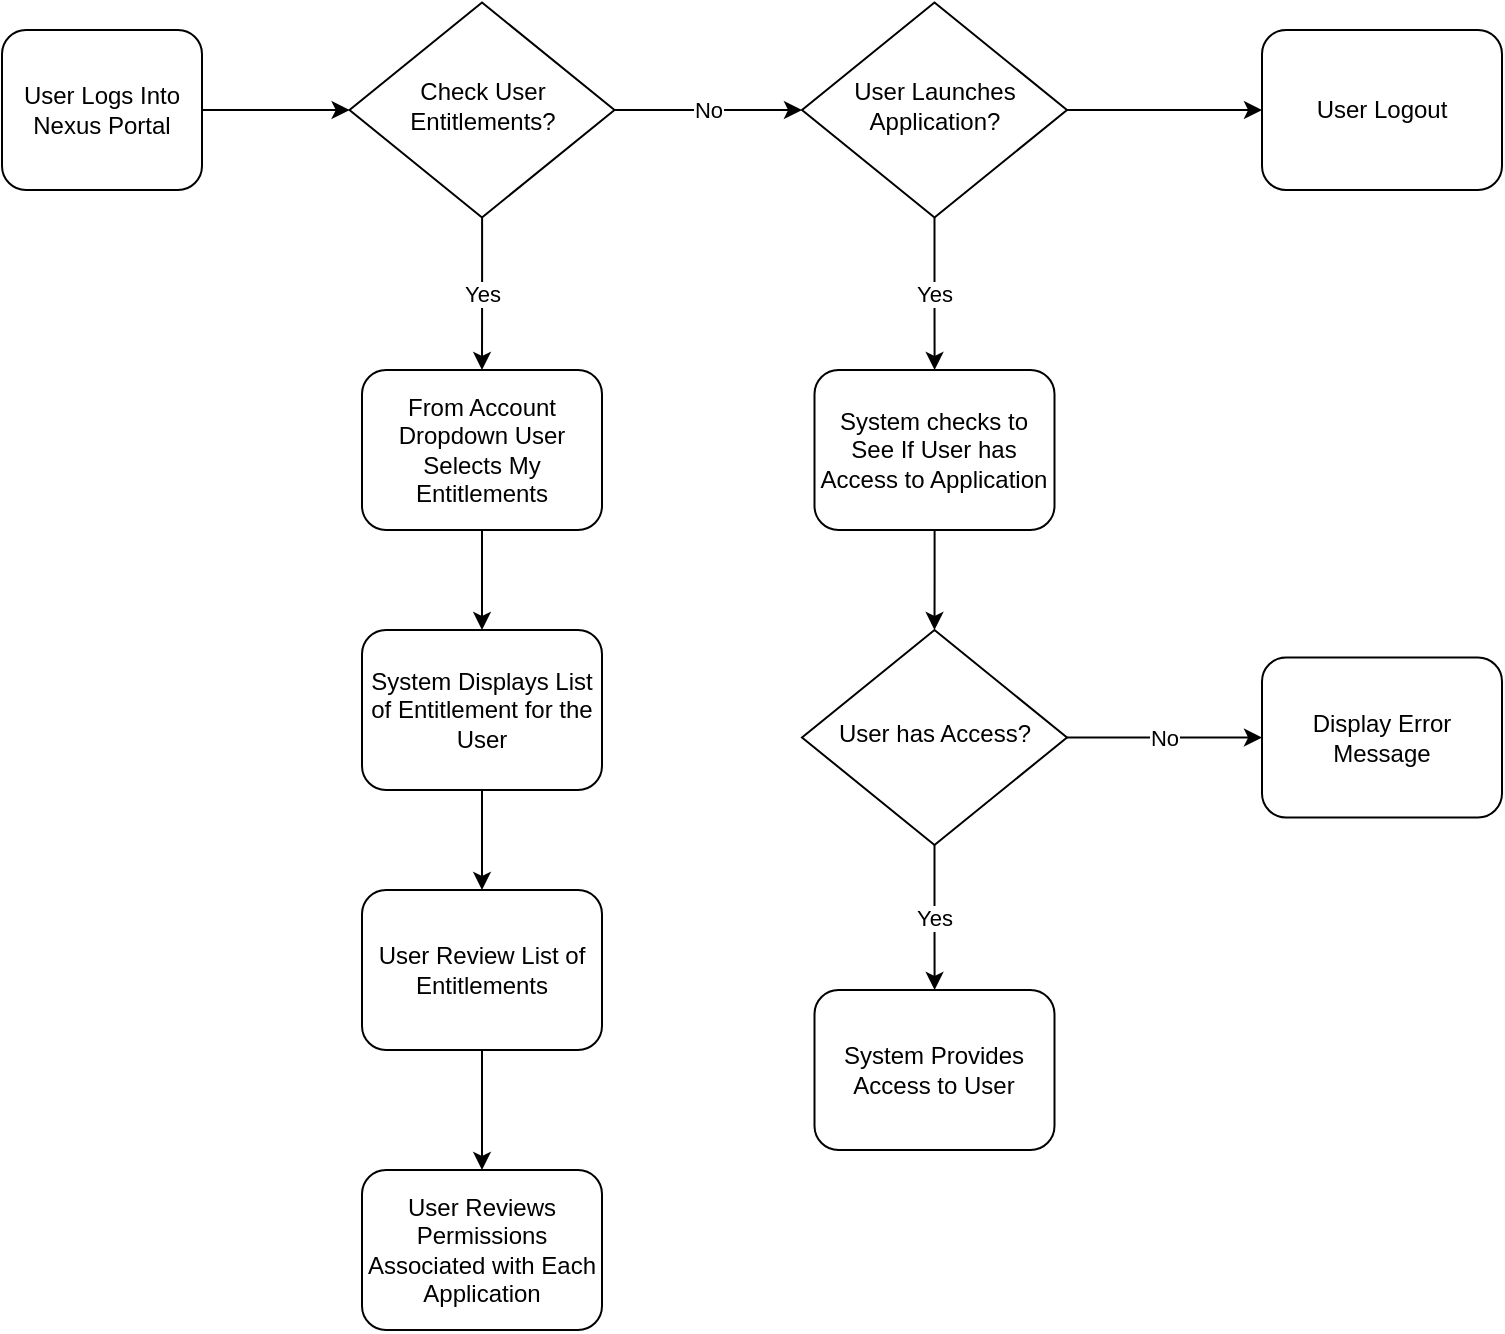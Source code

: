 <mxfile version="20.2.8" type="github" pages="2">
  <diagram id="C5RBs43oDa-KdzZeNtuy" name="Entitlement Check">
    <mxGraphModel dx="1422" dy="772" grid="1" gridSize="10" guides="1" tooltips="1" connect="1" arrows="1" fold="1" page="1" pageScale="1" pageWidth="827" pageHeight="1169" math="0" shadow="0">
      <root>
        <mxCell id="WIyWlLk6GJQsqaUBKTNV-0" />
        <mxCell id="WIyWlLk6GJQsqaUBKTNV-1" parent="WIyWlLk6GJQsqaUBKTNV-0" />
        <mxCell id="IWNHtpwWEOx4_SlPFsgK-19" value="" style="edgeStyle=orthogonalEdgeStyle;rounded=0;orthogonalLoop=1;jettySize=auto;html=1;" edge="1" parent="WIyWlLk6GJQsqaUBKTNV-1" source="WIyWlLk6GJQsqaUBKTNV-3" target="WIyWlLk6GJQsqaUBKTNV-6">
          <mxGeometry relative="1" as="geometry" />
        </mxCell>
        <mxCell id="WIyWlLk6GJQsqaUBKTNV-3" value="User Logs Into Nexus Portal" style="rounded=1;whiteSpace=wrap;html=1;fontSize=12;glass=0;strokeWidth=1;shadow=0;" parent="WIyWlLk6GJQsqaUBKTNV-1" vertex="1">
          <mxGeometry x="30" y="60" width="100" height="80" as="geometry" />
        </mxCell>
        <mxCell id="XtAN2ILJXpFJlVYJVSxq-3" value="No" style="edgeStyle=orthogonalEdgeStyle;rounded=0;orthogonalLoop=1;jettySize=auto;html=1;" edge="1" parent="WIyWlLk6GJQsqaUBKTNV-1" source="WIyWlLk6GJQsqaUBKTNV-6" target="IWNHtpwWEOx4_SlPFsgK-8">
          <mxGeometry relative="1" as="geometry" />
        </mxCell>
        <mxCell id="XtAN2ILJXpFJlVYJVSxq-4" value="Yes" style="edgeStyle=orthogonalEdgeStyle;rounded=0;orthogonalLoop=1;jettySize=auto;html=1;" edge="1" parent="WIyWlLk6GJQsqaUBKTNV-1" source="WIyWlLk6GJQsqaUBKTNV-6" target="IWNHtpwWEOx4_SlPFsgK-0">
          <mxGeometry relative="1" as="geometry" />
        </mxCell>
        <mxCell id="WIyWlLk6GJQsqaUBKTNV-6" value="Check User Entitlements?" style="rhombus;whiteSpace=wrap;html=1;shadow=0;fontFamily=Helvetica;fontSize=12;align=center;strokeWidth=1;spacing=6;spacingTop=-4;" parent="WIyWlLk6GJQsqaUBKTNV-1" vertex="1">
          <mxGeometry x="203.75" y="46.25" width="132.5" height="107.5" as="geometry" />
        </mxCell>
        <mxCell id="IWNHtpwWEOx4_SlPFsgK-4" value="" style="edgeStyle=orthogonalEdgeStyle;rounded=0;orthogonalLoop=1;jettySize=auto;html=1;" edge="1" parent="WIyWlLk6GJQsqaUBKTNV-1" source="IWNHtpwWEOx4_SlPFsgK-0" target="IWNHtpwWEOx4_SlPFsgK-1">
          <mxGeometry relative="1" as="geometry" />
        </mxCell>
        <mxCell id="IWNHtpwWEOx4_SlPFsgK-0" value="From Account Dropdown User Selects My Entitlements" style="rounded=1;whiteSpace=wrap;html=1;fontSize=12;glass=0;strokeWidth=1;shadow=0;" vertex="1" parent="WIyWlLk6GJQsqaUBKTNV-1">
          <mxGeometry x="210" y="230" width="120" height="80" as="geometry" />
        </mxCell>
        <mxCell id="IWNHtpwWEOx4_SlPFsgK-5" value="" style="edgeStyle=orthogonalEdgeStyle;rounded=0;orthogonalLoop=1;jettySize=auto;html=1;" edge="1" parent="WIyWlLk6GJQsqaUBKTNV-1" source="IWNHtpwWEOx4_SlPFsgK-1" target="IWNHtpwWEOx4_SlPFsgK-2">
          <mxGeometry relative="1" as="geometry" />
        </mxCell>
        <mxCell id="IWNHtpwWEOx4_SlPFsgK-1" value="System Displays List of Entitlement for the User" style="rounded=1;whiteSpace=wrap;html=1;fontSize=12;glass=0;strokeWidth=1;shadow=0;" vertex="1" parent="WIyWlLk6GJQsqaUBKTNV-1">
          <mxGeometry x="210" y="360" width="120" height="80" as="geometry" />
        </mxCell>
        <mxCell id="IWNHtpwWEOx4_SlPFsgK-6" value="" style="edgeStyle=orthogonalEdgeStyle;rounded=0;orthogonalLoop=1;jettySize=auto;html=1;" edge="1" parent="WIyWlLk6GJQsqaUBKTNV-1" source="IWNHtpwWEOx4_SlPFsgK-2" target="IWNHtpwWEOx4_SlPFsgK-3">
          <mxGeometry relative="1" as="geometry" />
        </mxCell>
        <mxCell id="IWNHtpwWEOx4_SlPFsgK-2" value="User Review List of Entitlements" style="rounded=1;whiteSpace=wrap;html=1;fontSize=12;glass=0;strokeWidth=1;shadow=0;" vertex="1" parent="WIyWlLk6GJQsqaUBKTNV-1">
          <mxGeometry x="210" y="490" width="120" height="80" as="geometry" />
        </mxCell>
        <mxCell id="IWNHtpwWEOx4_SlPFsgK-3" value="User Reviews Permissions Associated with Each Application" style="rounded=1;whiteSpace=wrap;html=1;fontSize=12;glass=0;strokeWidth=1;shadow=0;" vertex="1" parent="WIyWlLk6GJQsqaUBKTNV-1">
          <mxGeometry x="210" y="630" width="120" height="80" as="geometry" />
        </mxCell>
        <mxCell id="IWNHtpwWEOx4_SlPFsgK-18" value="" style="edgeStyle=orthogonalEdgeStyle;rounded=0;orthogonalLoop=1;jettySize=auto;html=1;" edge="1" parent="WIyWlLk6GJQsqaUBKTNV-1" source="IWNHtpwWEOx4_SlPFsgK-8" target="IWNHtpwWEOx4_SlPFsgK-17">
          <mxGeometry relative="1" as="geometry" />
        </mxCell>
        <mxCell id="XtAN2ILJXpFJlVYJVSxq-2" value="Yes" style="edgeStyle=orthogonalEdgeStyle;rounded=0;orthogonalLoop=1;jettySize=auto;html=1;" edge="1" parent="WIyWlLk6GJQsqaUBKTNV-1" source="IWNHtpwWEOx4_SlPFsgK-8" target="IWNHtpwWEOx4_SlPFsgK-9">
          <mxGeometry relative="1" as="geometry" />
        </mxCell>
        <mxCell id="IWNHtpwWEOx4_SlPFsgK-8" value="User Launches Application?" style="rhombus;whiteSpace=wrap;html=1;shadow=0;fontFamily=Helvetica;fontSize=12;align=center;strokeWidth=1;spacing=6;spacingTop=-4;" vertex="1" parent="WIyWlLk6GJQsqaUBKTNV-1">
          <mxGeometry x="430" y="46.25" width="132.5" height="107.5" as="geometry" />
        </mxCell>
        <mxCell id="IWNHtpwWEOx4_SlPFsgK-12" value="" style="edgeStyle=orthogonalEdgeStyle;rounded=0;orthogonalLoop=1;jettySize=auto;html=1;" edge="1" parent="WIyWlLk6GJQsqaUBKTNV-1" source="IWNHtpwWEOx4_SlPFsgK-9" target="IWNHtpwWEOx4_SlPFsgK-11">
          <mxGeometry relative="1" as="geometry" />
        </mxCell>
        <mxCell id="IWNHtpwWEOx4_SlPFsgK-9" value="System checks to See If User has Access to Application" style="rounded=1;whiteSpace=wrap;html=1;fontSize=12;glass=0;strokeWidth=1;shadow=0;" vertex="1" parent="WIyWlLk6GJQsqaUBKTNV-1">
          <mxGeometry x="436.25" y="230" width="120" height="80" as="geometry" />
        </mxCell>
        <mxCell id="XtAN2ILJXpFJlVYJVSxq-0" value="No" style="edgeStyle=orthogonalEdgeStyle;rounded=0;orthogonalLoop=1;jettySize=auto;html=1;" edge="1" parent="WIyWlLk6GJQsqaUBKTNV-1" source="IWNHtpwWEOx4_SlPFsgK-11" target="IWNHtpwWEOx4_SlPFsgK-13">
          <mxGeometry relative="1" as="geometry" />
        </mxCell>
        <mxCell id="XtAN2ILJXpFJlVYJVSxq-1" value="Yes" style="edgeStyle=orthogonalEdgeStyle;rounded=0;orthogonalLoop=1;jettySize=auto;html=1;" edge="1" parent="WIyWlLk6GJQsqaUBKTNV-1" source="IWNHtpwWEOx4_SlPFsgK-11" target="IWNHtpwWEOx4_SlPFsgK-14">
          <mxGeometry relative="1" as="geometry" />
        </mxCell>
        <mxCell id="IWNHtpwWEOx4_SlPFsgK-11" value="User has Access?" style="rhombus;whiteSpace=wrap;html=1;shadow=0;fontFamily=Helvetica;fontSize=12;align=center;strokeWidth=1;spacing=6;spacingTop=-4;" vertex="1" parent="WIyWlLk6GJQsqaUBKTNV-1">
          <mxGeometry x="430" y="360" width="132.5" height="107.5" as="geometry" />
        </mxCell>
        <mxCell id="IWNHtpwWEOx4_SlPFsgK-13" value="Display Error Message" style="rounded=1;whiteSpace=wrap;html=1;fontSize=12;glass=0;strokeWidth=1;shadow=0;" vertex="1" parent="WIyWlLk6GJQsqaUBKTNV-1">
          <mxGeometry x="660" y="373.75" width="120" height="80" as="geometry" />
        </mxCell>
        <mxCell id="IWNHtpwWEOx4_SlPFsgK-14" value="System Provides Access to User" style="rounded=1;whiteSpace=wrap;html=1;fontSize=12;glass=0;strokeWidth=1;shadow=0;" vertex="1" parent="WIyWlLk6GJQsqaUBKTNV-1">
          <mxGeometry x="436.25" y="540" width="120" height="80" as="geometry" />
        </mxCell>
        <mxCell id="IWNHtpwWEOx4_SlPFsgK-17" value="User Logout" style="rounded=1;whiteSpace=wrap;html=1;fontSize=12;glass=0;strokeWidth=1;shadow=0;" vertex="1" parent="WIyWlLk6GJQsqaUBKTNV-1">
          <mxGeometry x="660" y="60" width="120" height="80" as="geometry" />
        </mxCell>
      </root>
    </mxGraphModel>
  </diagram>
  <diagram id="DYMGI4B3t5d0-QfFQbIk" name="Create Contact">
    <mxGraphModel dx="1422" dy="772" grid="1" gridSize="10" guides="1" tooltips="1" connect="1" arrows="1" fold="1" page="1" pageScale="1" pageWidth="850" pageHeight="1100" math="0" shadow="0">
      <root>
        <mxCell id="0" />
        <mxCell id="1" parent="0" />
        <mxCell id="4h4OIE0NMRHTQQAb2BvF-3" value="" style="edgeStyle=orthogonalEdgeStyle;rounded=0;orthogonalLoop=1;jettySize=auto;html=1;" edge="1" parent="1" source="4h4OIE0NMRHTQQAb2BvF-1" target="4h4OIE0NMRHTQQAb2BvF-2">
          <mxGeometry relative="1" as="geometry" />
        </mxCell>
        <mxCell id="4h4OIE0NMRHTQQAb2BvF-1" value="User Access Nexus Portal" style="rounded=1;whiteSpace=wrap;html=1;" vertex="1" parent="1">
          <mxGeometry x="50" y="60" width="120" height="70" as="geometry" />
        </mxCell>
        <mxCell id="4h4OIE0NMRHTQQAb2BvF-2" value="Has User in Nexus?" style="rhombus;whiteSpace=wrap;html=1;" vertex="1" parent="1">
          <mxGeometry x="260" y="50" width="130" height="90" as="geometry" />
        </mxCell>
      </root>
    </mxGraphModel>
  </diagram>
</mxfile>
